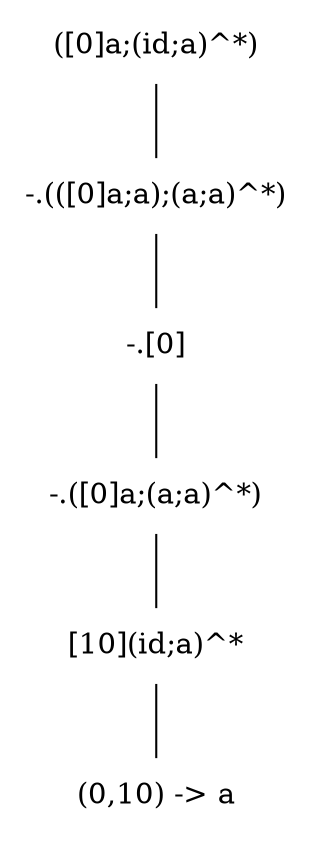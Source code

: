 graph {
node[shape="plaintext"]
N0x7fb225006568[label="([0]a;(id;a)^*)"];
N0x7fb2250069f8[label="-.(([0]a;a);(a;a)^*)"];
N0x7fb225006a68[label="-.[0]"];
N0x7fb225006728[label="-.([0]a;(a;a)^*)"];
N0x7fb224729df8[label="[10](id;a)^*"];
N0x7fb224729ed8[label="(0,10) -> a"];
N0x7fb224729df8 -- N0x7fb224729ed8;
N0x7fb225006728 -- N0x7fb224729df8;
N0x7fb225006a68 -- N0x7fb225006728;
N0x7fb2250069f8 -- N0x7fb225006a68;
N0x7fb225006568 -- N0x7fb2250069f8;
}
